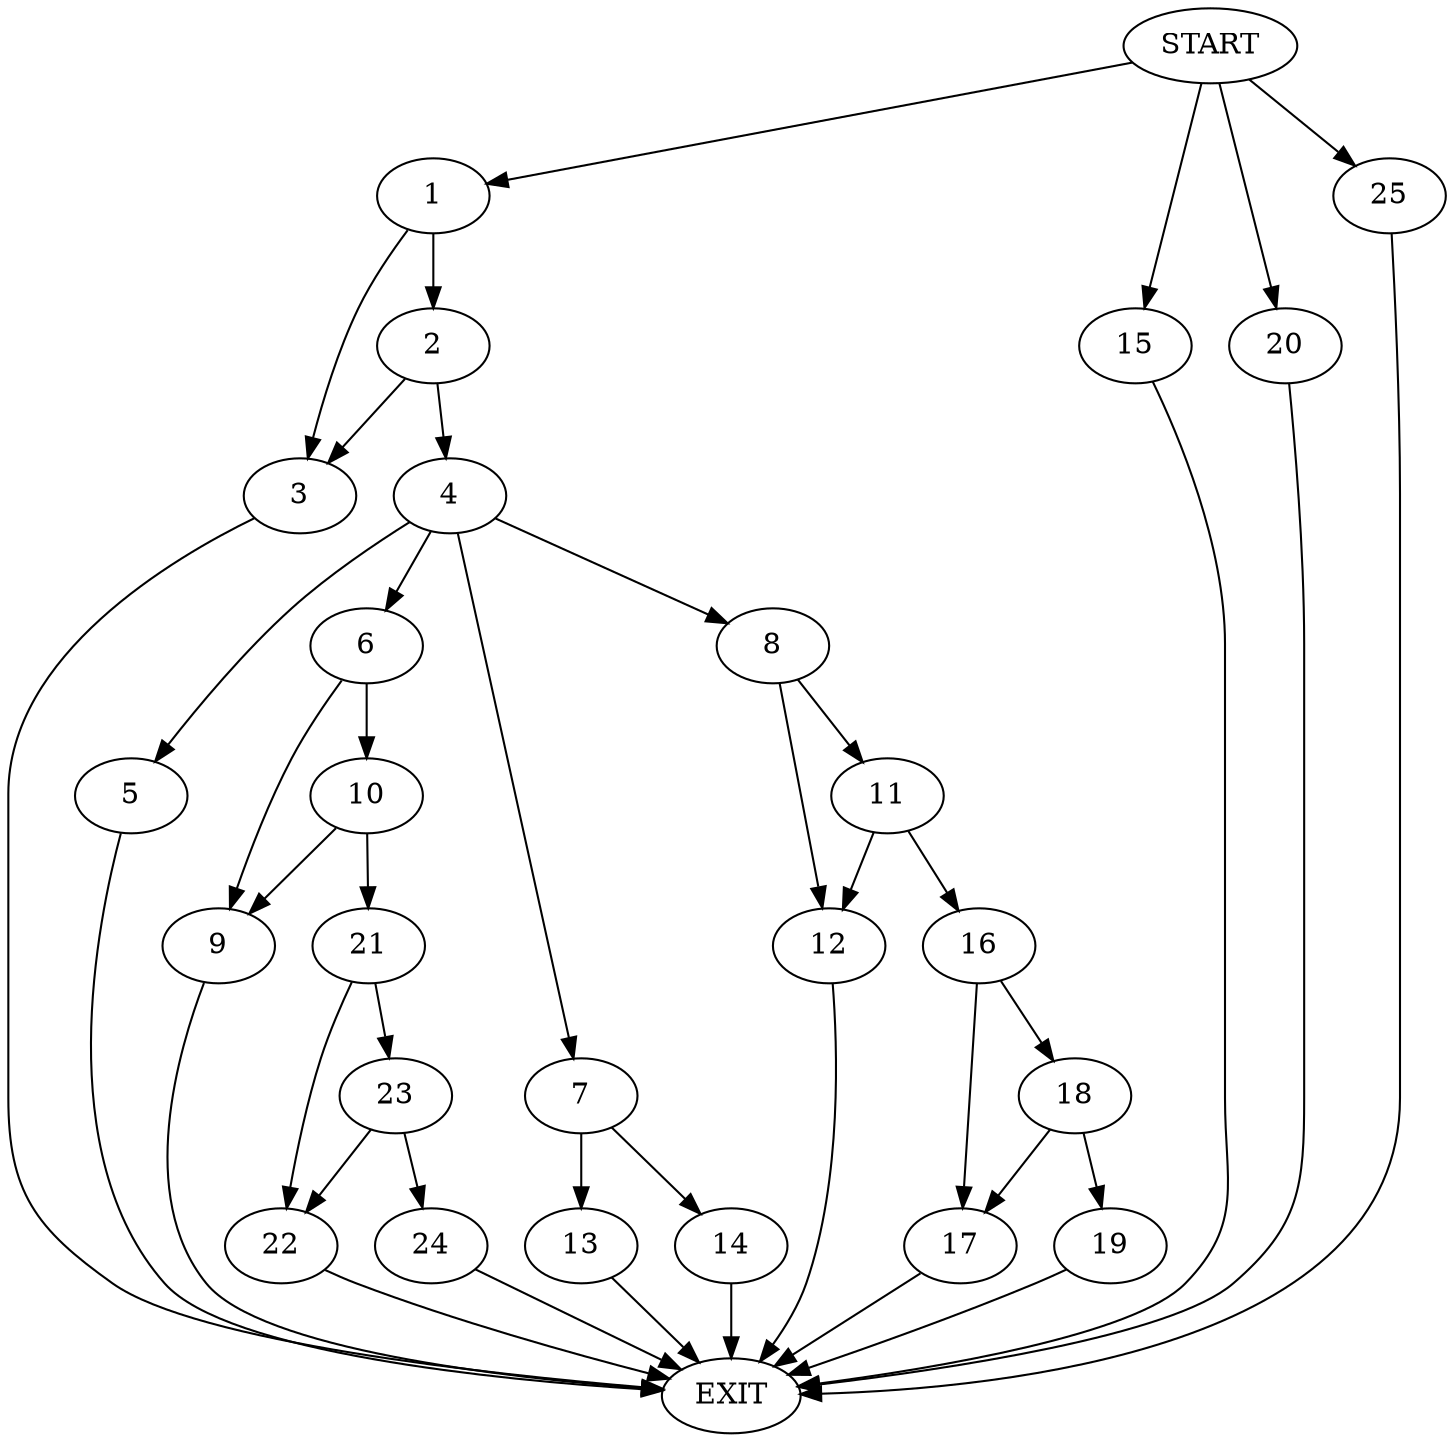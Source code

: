 digraph {
0 [label="START"]
26 [label="EXIT"]
0 -> 1
1 -> 2
1 -> 3
2 -> 4
2 -> 3
3 -> 26
4 -> 5
4 -> 6
4 -> 7
4 -> 8
6 -> 9
6 -> 10
8 -> 11
8 -> 12
5 -> 26
7 -> 13
7 -> 14
13 -> 26
14 -> 26
0 -> 15
15 -> 26
12 -> 26
11 -> 16
11 -> 12
16 -> 17
16 -> 18
18 -> 17
18 -> 19
17 -> 26
19 -> 26
0 -> 20
20 -> 26
9 -> 26
10 -> 21
10 -> 9
21 -> 22
21 -> 23
22 -> 26
23 -> 22
23 -> 24
24 -> 26
0 -> 25
25 -> 26
}
